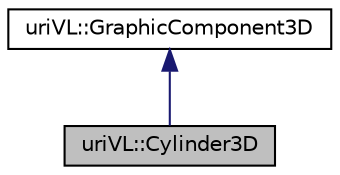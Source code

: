 digraph "uriVL::Cylinder3D"
{
  edge [fontname="Helvetica",fontsize="10",labelfontname="Helvetica",labelfontsize="10"];
  node [fontname="Helvetica",fontsize="10",shape=record];
  Node1 [label="uriVL::Cylinder3D",height=0.2,width=0.4,color="black", fillcolor="grey75", style="filled", fontcolor="black"];
  Node2 -> Node1 [dir="back",color="midnightblue",fontsize="10",style="solid",fontname="Helvetica"];
  Node2 [label="uriVL::GraphicComponent3D",height=0.2,width=0.4,color="black", fillcolor="white", style="filled",URL="$classuriVL_1_1GraphicComponent3D.html",tooltip="This is the parent class for all basic 3D shapes (boxes, cylinders, quad and triangle meshes..."];
}
